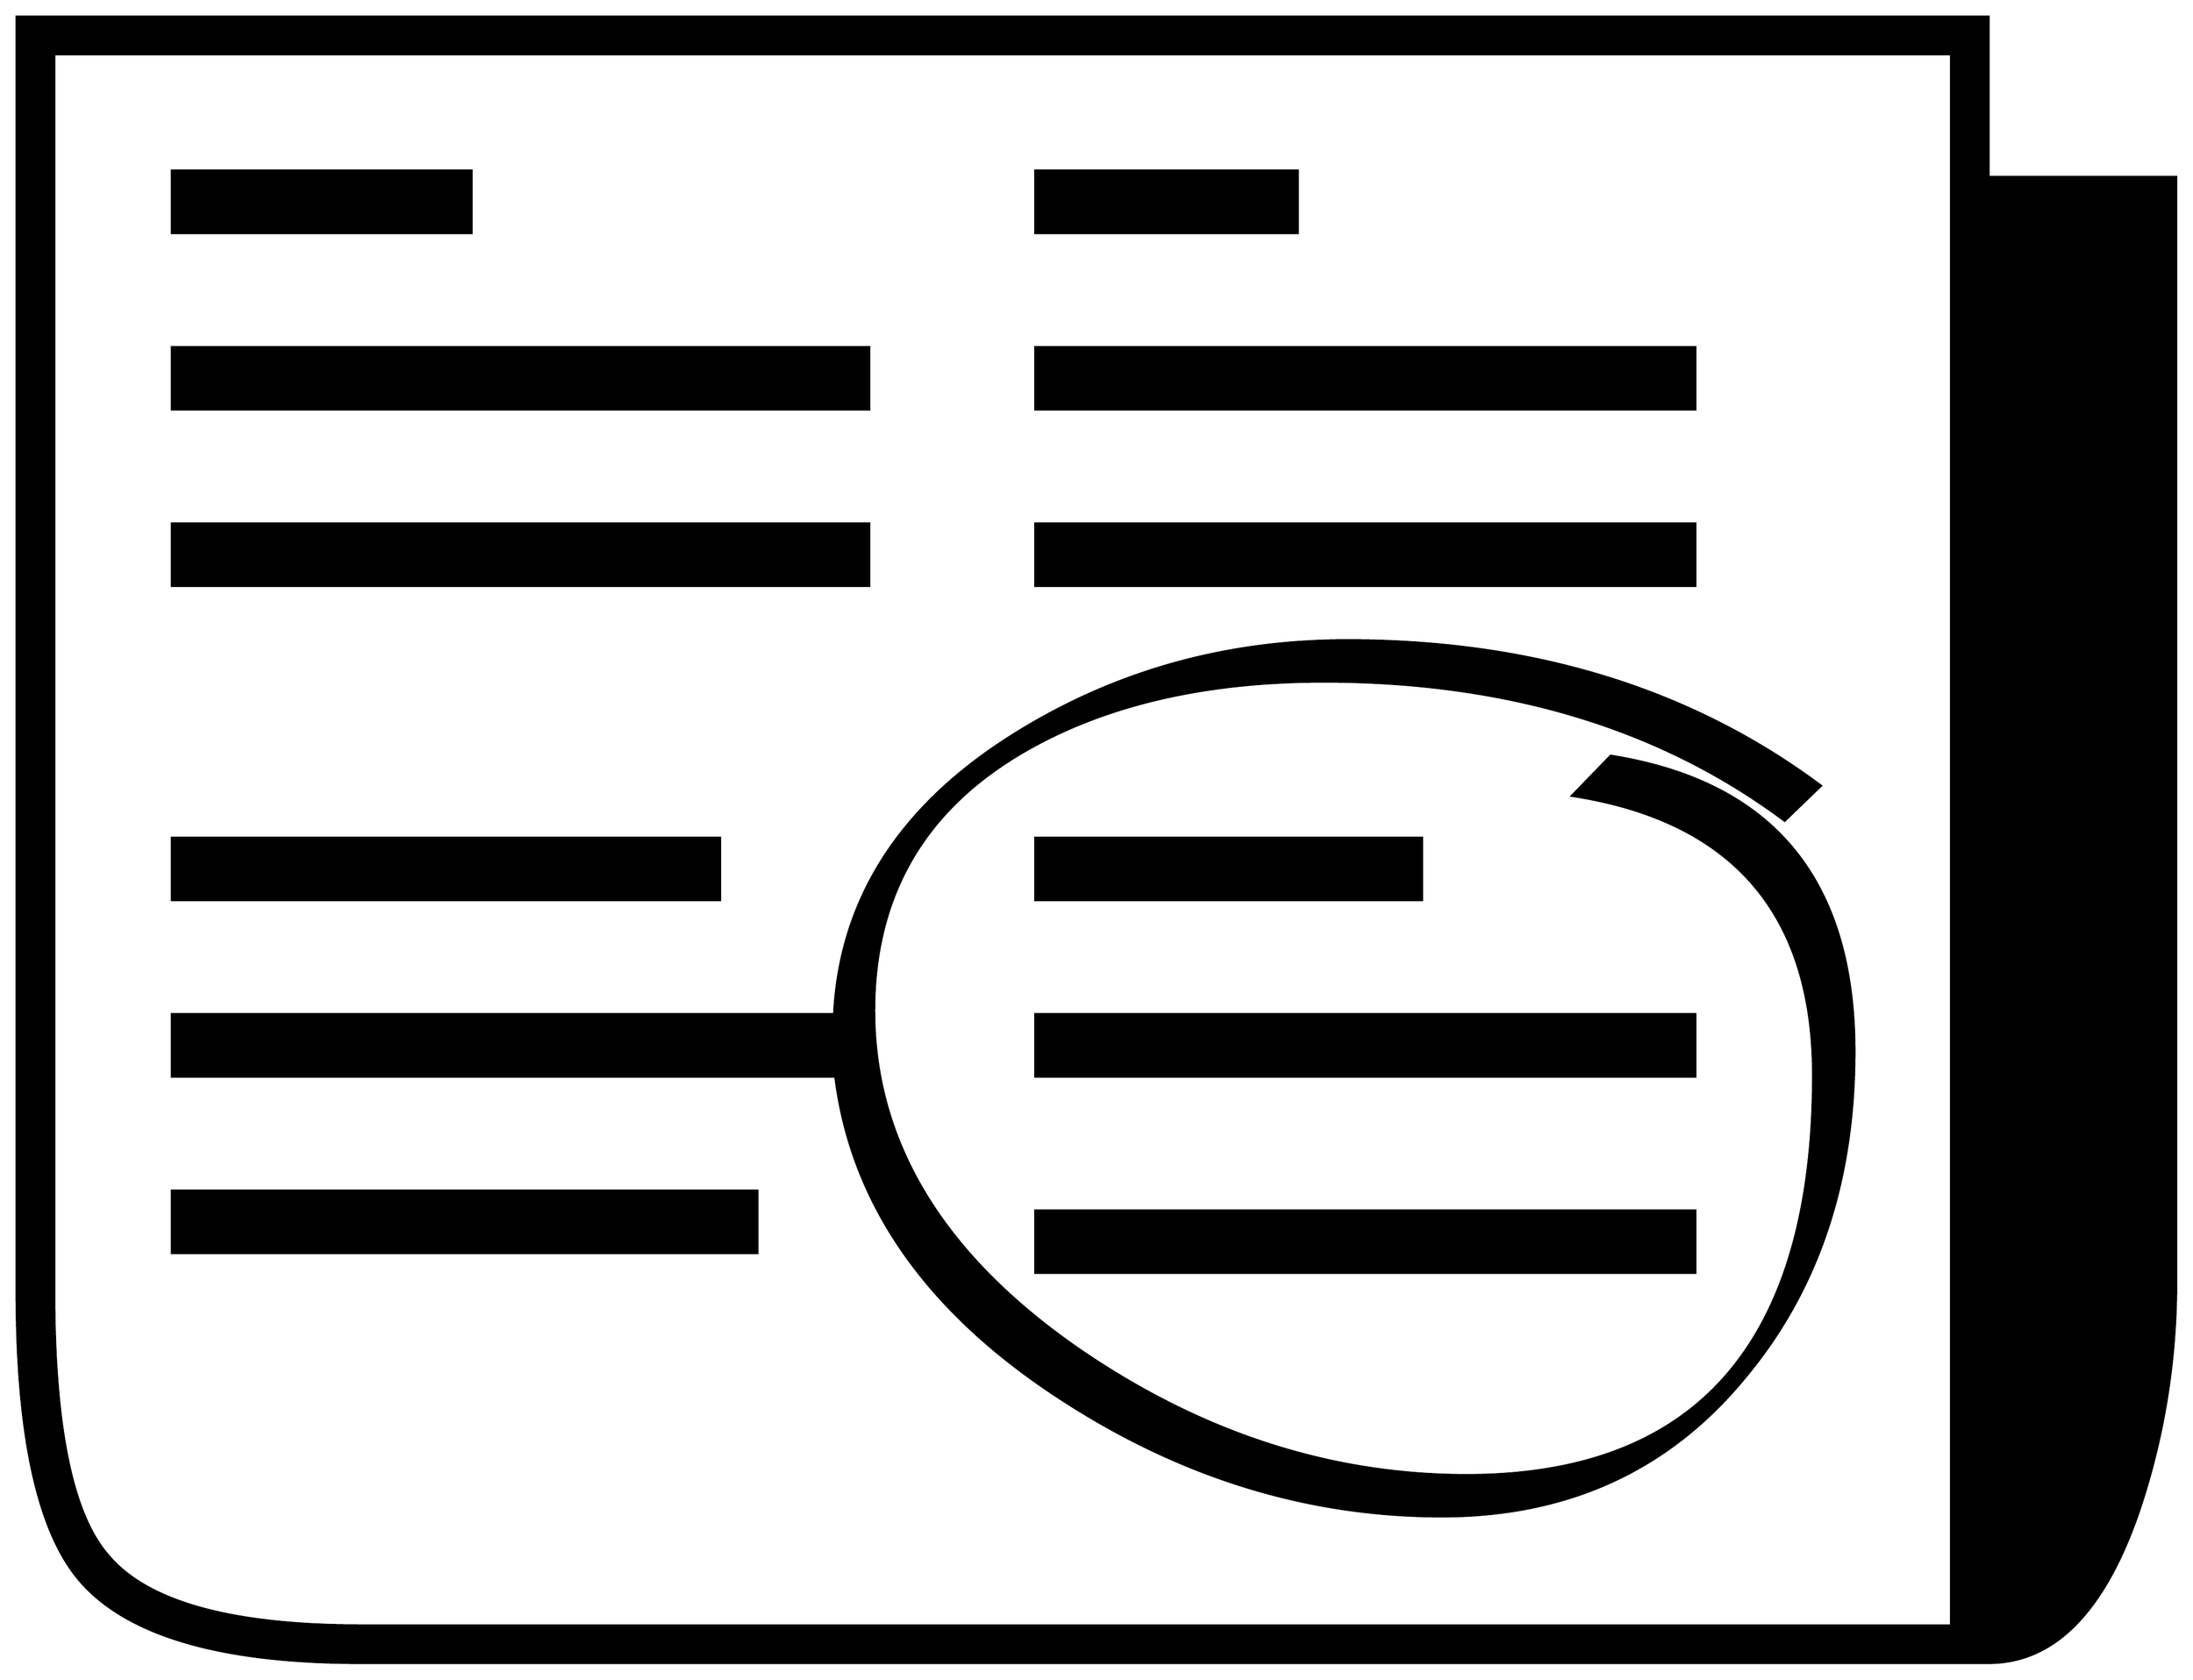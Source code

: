 


\begin{tikzpicture}[y=0.80pt, x=0.80pt, yscale=-1.0, xscale=1.0, inner sep=0pt, outer sep=0pt]
\begin{scope}[shift={(100.0,1754.0)},nonzero rule]
  \path[draw=.,fill=.,line width=1.600pt] (1889.0,-275.0) ..
    controls (1889.0,-211.0) and (1879.0,-149.333) ..
    (1859.0,-90.0) .. controls (1831.0,-8.667) and (1790.667,32.0)
    .. (1738.0,32.0) -- (428.0,32.0) .. controls (315.333,32.0)
    and (240.0,10.0) .. (202.0,-34.0) .. controls (168.0,-73.333)
    and (151.0,-151.0) .. (151.0,-267.0) -- (151.0,-1293.0) --
    (1738.0,-1293.0) -- (1738.0,-1164.0) -- (1889.0,-1164.0) --
    (1889.0,-275.0) -- cycle(1708.0,2.0) -- (1708.0,-1263.0) --
    (181.0,-1263.0) -- (181.0,-267.0) .. controls (181.0,-159.0)
    and (195.333,-88.333) .. (224.0,-55.0) .. controls (255.333,-17.0)
    and (323.333,2.0) .. (428.0,2.0) -- (1708.0,2.0) --
    cycle(1502.0,-977.0) -- (971.0,-977.0) -- (971.0,-1027.0) --
    (1502.0,-1027.0) -- (1502.0,-977.0) -- cycle(1182.0,-1119.0)
    -- (971.0,-1119.0) -- (971.0,-1169.0) -- (1182.0,-1169.0) --
    (1182.0,-1119.0) -- cycle(1502.0,-835.0) -- (971.0,-835.0)
    -- (971.0,-885.0) -- (1502.0,-885.0) -- (1502.0,-835.0) --
    cycle(1282.0,-582.0) -- (971.0,-582.0) -- (971.0,-632.0) --
    (1282.0,-632.0) -- (1282.0,-582.0) -- cycle(1502.0,-440.0)
    -- (971.0,-440.0) -- (971.0,-490.0) -- (1502.0,-490.0) --
    (1502.0,-440.0) -- cycle(837.0,-977.0) -- (276.0,-977.0) --
    (276.0,-1027.0) -- (837.0,-1027.0) -- (837.0,-977.0) --
    cycle(1502.0,-282.0) -- (971.0,-282.0) -- (971.0,-332.0) --
    (1502.0,-332.0) -- (1502.0,-282.0) -- cycle(517.0,-1119.0)
    -- (276.0,-1119.0) -- (276.0,-1169.0) -- (517.0,-1169.0) --
    (517.0,-1119.0) -- cycle(837.0,-835.0) -- (276.0,-835.0) --
    (276.0,-885.0) -- (837.0,-885.0) -- (837.0,-835.0) --
    cycle(1630.0,-460.0) .. controls (1630.0,-356.0) and
    (1601.0,-269.0) .. (1543.0,-199.0) .. controls
    (1481.667,-123.667) and (1400.0,-86.0) .. (1298.0,-86.0) ..
    controls (1189.333,-86.0) and (1086.333,-118.0) ..
    (989.0,-182.0) .. controls (882.333,-252.0) and (822.667,-338.0)
    .. (810.0,-440.0) -- (276.0,-440.0) -- (276.0,-490.0) --
    (809.0,-490.0) .. controls (813.667,-582.667) and (861.667,-657.667)
    .. (953.0,-715.0) .. controls (1033.667,-765.667) and
    (1123.333,-791.0) .. (1222.0,-791.0) .. controls
    (1371.333,-791.0) and (1498.333,-752.0) .. (1603.0,-674.0) --
    (1574.0,-646.0) .. controls (1474.0,-720.667) and
    (1350.333,-758.0) .. (1203.0,-758.0) .. controls
    (1105.667,-758.0) and (1024.333,-738.667) .. (959.0,-700.0) ..
    controls (880.333,-653.333) and (841.0,-584.333) .. (841.0,-493.0)
    .. controls (841.0,-387.667) and (895.667,-297.0) ..
    (1005.0,-221.0) .. controls (1103.667,-153.0) and
    (1208.0,-119.0) .. (1318.0,-119.0) .. controls
    (1504.0,-119.0) and (1597.0,-226.333) .. (1597.0,-441.0) ..
    controls (1597.0,-571.0) and (1532.333,-646.0) ..
    (1403.0,-666.0) -- (1434.0,-698.0) .. controls
    (1564.667,-677.333) and (1630.0,-598.0) .. (1630.0,-460.0) --
    cycle(717.0,-582.0) -- (276.0,-582.0) -- (276.0,-632.0) --
    (717.0,-632.0) -- (717.0,-582.0) -- cycle(747.0,-298.0) --
    (276.0,-298.0) -- (276.0,-348.0) -- (747.0,-348.0) --
    (747.0,-298.0) -- cycle;
\end{scope}

\end{tikzpicture}

